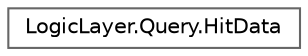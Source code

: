 digraph "Graphical Class Hierarchy"
{
 // LATEX_PDF_SIZE
  bgcolor="transparent";
  edge [fontname=Helvetica,fontsize=10,labelfontname=Helvetica,labelfontsize=10];
  node [fontname=Helvetica,fontsize=10,shape=box,height=0.2,width=0.4];
  rankdir="LR";
  Node0 [id="Node000000",label="LogicLayer.Query.HitData",height=0.2,width=0.4,color="grey40", fillcolor="white", style="filled",URL="$class_logic_layer_1_1_query_1_1_hit_data.html",tooltip=" "];
}

